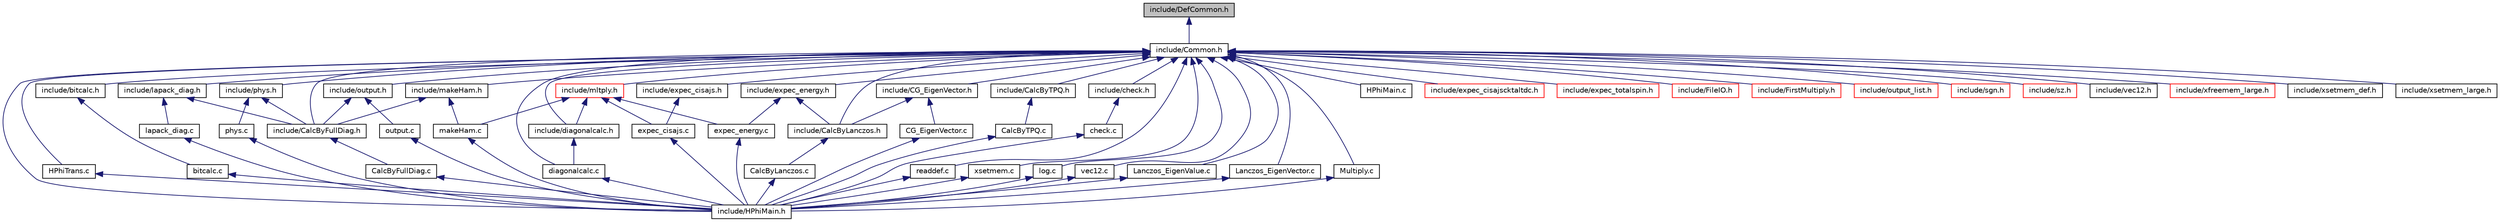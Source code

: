 digraph "include/DefCommon.h"
{
 // INTERACTIVE_SVG=YES
  edge [fontname="Helvetica",fontsize="10",labelfontname="Helvetica",labelfontsize="10"];
  node [fontname="Helvetica",fontsize="10",shape=record];
  Node1 [label="include/DefCommon.h",height=0.2,width=0.4,color="black", fillcolor="grey75", style="filled", fontcolor="black"];
  Node1 -> Node2 [dir="back",color="midnightblue",fontsize="10",style="solid",fontname="Helvetica"];
  Node2 [label="include/Common.h",height=0.2,width=0.4,color="black", fillcolor="white", style="filled",URL="$_common_8h.html"];
  Node2 -> Node3 [dir="back",color="midnightblue",fontsize="10",style="solid",fontname="Helvetica"];
  Node3 [label="diagonalcalc.c",height=0.2,width=0.4,color="black", fillcolor="white", style="filled",URL="$diagonalcalc_8c.html"];
  Node3 -> Node4 [dir="back",color="midnightblue",fontsize="10",style="solid",fontname="Helvetica"];
  Node4 [label="include/HPhiMain.h",height=0.2,width=0.4,color="black", fillcolor="white", style="filled",URL="$_h_phi_main_8h.html"];
  Node2 -> Node5 [dir="back",color="midnightblue",fontsize="10",style="solid",fontname="Helvetica"];
  Node5 [label="HPhiMain.c",height=0.2,width=0.4,color="black", fillcolor="white", style="filled",URL="$_h_phi_main_8c.html"];
  Node2 -> Node6 [dir="back",color="midnightblue",fontsize="10",style="solid",fontname="Helvetica"];
  Node6 [label="HPhiTrans.c",height=0.2,width=0.4,color="black", fillcolor="white", style="filled",URL="$_h_phi_trans_8c.html"];
  Node6 -> Node4 [dir="back",color="midnightblue",fontsize="10",style="solid",fontname="Helvetica"];
  Node2 -> Node7 [dir="back",color="midnightblue",fontsize="10",style="solid",fontname="Helvetica"];
  Node7 [label="include/bitcalc.h",height=0.2,width=0.4,color="black", fillcolor="white", style="filled",URL="$bitcalc_8h.html"];
  Node7 -> Node8 [dir="back",color="midnightblue",fontsize="10",style="solid",fontname="Helvetica"];
  Node8 [label="bitcalc.c",height=0.2,width=0.4,color="black", fillcolor="white", style="filled",URL="$bitcalc_8c.html"];
  Node8 -> Node4 [dir="back",color="midnightblue",fontsize="10",style="solid",fontname="Helvetica"];
  Node2 -> Node9 [dir="back",color="midnightblue",fontsize="10",style="solid",fontname="Helvetica"];
  Node9 [label="include/CalcByFullDiag.h",height=0.2,width=0.4,color="black", fillcolor="white", style="filled",URL="$_calc_by_full_diag_8h.html"];
  Node9 -> Node10 [dir="back",color="midnightblue",fontsize="10",style="solid",fontname="Helvetica"];
  Node10 [label="CalcByFullDiag.c",height=0.2,width=0.4,color="black", fillcolor="white", style="filled",URL="$_calc_by_full_diag_8c.html"];
  Node10 -> Node4 [dir="back",color="midnightblue",fontsize="10",style="solid",fontname="Helvetica"];
  Node2 -> Node11 [dir="back",color="midnightblue",fontsize="10",style="solid",fontname="Helvetica"];
  Node11 [label="include/makeHam.h",height=0.2,width=0.4,color="black", fillcolor="white", style="filled",URL="$make_ham_8h.html"];
  Node11 -> Node9 [dir="back",color="midnightblue",fontsize="10",style="solid",fontname="Helvetica"];
  Node11 -> Node12 [dir="back",color="midnightblue",fontsize="10",style="solid",fontname="Helvetica"];
  Node12 [label="makeHam.c",height=0.2,width=0.4,color="black", fillcolor="white", style="filled",URL="$make_ham_8c.html"];
  Node12 -> Node4 [dir="back",color="midnightblue",fontsize="10",style="solid",fontname="Helvetica"];
  Node2 -> Node13 [dir="back",color="midnightblue",fontsize="10",style="solid",fontname="Helvetica"];
  Node13 [label="include/lapack_diag.h",height=0.2,width=0.4,color="black", fillcolor="white", style="filled",URL="$lapack__diag_8h.html"];
  Node13 -> Node9 [dir="back",color="midnightblue",fontsize="10",style="solid",fontname="Helvetica"];
  Node13 -> Node14 [dir="back",color="midnightblue",fontsize="10",style="solid",fontname="Helvetica"];
  Node14 [label="lapack_diag.c",height=0.2,width=0.4,color="black", fillcolor="white", style="filled",URL="$lapack__diag_8c.html"];
  Node14 -> Node4 [dir="back",color="midnightblue",fontsize="10",style="solid",fontname="Helvetica"];
  Node2 -> Node15 [dir="back",color="midnightblue",fontsize="10",style="solid",fontname="Helvetica"];
  Node15 [label="include/phys.h",height=0.2,width=0.4,color="black", fillcolor="white", style="filled",URL="$phys_8h.html"];
  Node15 -> Node9 [dir="back",color="midnightblue",fontsize="10",style="solid",fontname="Helvetica"];
  Node15 -> Node16 [dir="back",color="midnightblue",fontsize="10",style="solid",fontname="Helvetica"];
  Node16 [label="phys.c",height=0.2,width=0.4,color="black", fillcolor="white", style="filled",URL="$phys_8c.html"];
  Node16 -> Node4 [dir="back",color="midnightblue",fontsize="10",style="solid",fontname="Helvetica"];
  Node2 -> Node17 [dir="back",color="midnightblue",fontsize="10",style="solid",fontname="Helvetica"];
  Node17 [label="include/output.h",height=0.2,width=0.4,color="black", fillcolor="white", style="filled",URL="$output_8h.html"];
  Node17 -> Node9 [dir="back",color="midnightblue",fontsize="10",style="solid",fontname="Helvetica"];
  Node17 -> Node18 [dir="back",color="midnightblue",fontsize="10",style="solid",fontname="Helvetica"];
  Node18 [label="output.c",height=0.2,width=0.4,color="black", fillcolor="white", style="filled",URL="$output_8c.html"];
  Node18 -> Node4 [dir="back",color="midnightblue",fontsize="10",style="solid",fontname="Helvetica"];
  Node2 -> Node19 [dir="back",color="midnightblue",fontsize="10",style="solid",fontname="Helvetica"];
  Node19 [label="include/CalcByLanczos.h",height=0.2,width=0.4,color="black", fillcolor="white", style="filled",URL="$_calc_by_lanczos_8h.html"];
  Node19 -> Node20 [dir="back",color="midnightblue",fontsize="10",style="solid",fontname="Helvetica"];
  Node20 [label="CalcByLanczos.c",height=0.2,width=0.4,color="black", fillcolor="white", style="filled",URL="$_calc_by_lanczos_8c.html"];
  Node20 -> Node4 [dir="back",color="midnightblue",fontsize="10",style="solid",fontname="Helvetica"];
  Node2 -> Node21 [dir="back",color="midnightblue",fontsize="10",style="solid",fontname="Helvetica"];
  Node21 [label="include/CG_EigenVector.h",height=0.2,width=0.4,color="black", fillcolor="white", style="filled",URL="$_c_g___eigen_vector_8h.html"];
  Node21 -> Node22 [dir="back",color="midnightblue",fontsize="10",style="solid",fontname="Helvetica"];
  Node22 [label="CG_EigenVector.c",height=0.2,width=0.4,color="black", fillcolor="white", style="filled",URL="$_c_g___eigen_vector_8c.html"];
  Node22 -> Node4 [dir="back",color="midnightblue",fontsize="10",style="solid",fontname="Helvetica"];
  Node21 -> Node19 [dir="back",color="midnightblue",fontsize="10",style="solid",fontname="Helvetica"];
  Node2 -> Node23 [dir="back",color="midnightblue",fontsize="10",style="solid",fontname="Helvetica"];
  Node23 [label="include/expec_energy.h",height=0.2,width=0.4,color="black", fillcolor="white", style="filled",URL="$expec__energy_8h.html"];
  Node23 -> Node24 [dir="back",color="midnightblue",fontsize="10",style="solid",fontname="Helvetica"];
  Node24 [label="expec_energy.c",height=0.2,width=0.4,color="black", fillcolor="white", style="filled",URL="$expec__energy_8c.html"];
  Node24 -> Node4 [dir="back",color="midnightblue",fontsize="10",style="solid",fontname="Helvetica"];
  Node23 -> Node19 [dir="back",color="midnightblue",fontsize="10",style="solid",fontname="Helvetica"];
  Node2 -> Node25 [dir="back",color="midnightblue",fontsize="10",style="solid",fontname="Helvetica"];
  Node25 [label="include/CalcByTPQ.h",height=0.2,width=0.4,color="black", fillcolor="white", style="filled",URL="$_calc_by_t_p_q_8h.html"];
  Node25 -> Node26 [dir="back",color="midnightblue",fontsize="10",style="solid",fontname="Helvetica"];
  Node26 [label="CalcByTPQ.c",height=0.2,width=0.4,color="black", fillcolor="white", style="filled",URL="$_calc_by_t_p_q_8c.html"];
  Node26 -> Node4 [dir="back",color="midnightblue",fontsize="10",style="solid",fontname="Helvetica"];
  Node2 -> Node27 [dir="back",color="midnightblue",fontsize="10",style="solid",fontname="Helvetica"];
  Node27 [label="include/check.h",height=0.2,width=0.4,color="black", fillcolor="white", style="filled",URL="$check_8h.html"];
  Node27 -> Node28 [dir="back",color="midnightblue",fontsize="10",style="solid",fontname="Helvetica"];
  Node28 [label="check.c",height=0.2,width=0.4,color="black", fillcolor="white", style="filled",URL="$check_8c.html"];
  Node28 -> Node4 [dir="back",color="midnightblue",fontsize="10",style="solid",fontname="Helvetica"];
  Node2 -> Node29 [dir="back",color="midnightblue",fontsize="10",style="solid",fontname="Helvetica"];
  Node29 [label="include/mltply.h",height=0.2,width=0.4,color="red", fillcolor="white", style="filled",URL="$mltply_8h.html"];
  Node29 -> Node30 [dir="back",color="midnightblue",fontsize="10",style="solid",fontname="Helvetica"];
  Node30 [label="expec_cisajs.c",height=0.2,width=0.4,color="black", fillcolor="white", style="filled",URL="$expec__cisajs_8c.html"];
  Node30 -> Node4 [dir="back",color="midnightblue",fontsize="10",style="solid",fontname="Helvetica"];
  Node29 -> Node24 [dir="back",color="midnightblue",fontsize="10",style="solid",fontname="Helvetica"];
  Node29 -> Node31 [dir="back",color="midnightblue",fontsize="10",style="solid",fontname="Helvetica"];
  Node31 [label="include/diagonalcalc.h",height=0.2,width=0.4,color="black", fillcolor="white", style="filled",URL="$diagonalcalc_8h.html"];
  Node31 -> Node3 [dir="back",color="midnightblue",fontsize="10",style="solid",fontname="Helvetica"];
  Node29 -> Node12 [dir="back",color="midnightblue",fontsize="10",style="solid",fontname="Helvetica"];
  Node2 -> Node31 [dir="back",color="midnightblue",fontsize="10",style="solid",fontname="Helvetica"];
  Node2 -> Node32 [dir="back",color="midnightblue",fontsize="10",style="solid",fontname="Helvetica"];
  Node32 [label="include/expec_cisajs.h",height=0.2,width=0.4,color="black", fillcolor="white", style="filled",URL="$expec__cisajs_8h.html"];
  Node32 -> Node30 [dir="back",color="midnightblue",fontsize="10",style="solid",fontname="Helvetica"];
  Node2 -> Node33 [dir="back",color="midnightblue",fontsize="10",style="solid",fontname="Helvetica"];
  Node33 [label="include/expec_cisajscktaltdc.h",height=0.2,width=0.4,color="red", fillcolor="white", style="filled",URL="$expec__cisajscktaltdc_8h.html"];
  Node2 -> Node34 [dir="back",color="midnightblue",fontsize="10",style="solid",fontname="Helvetica"];
  Node34 [label="include/expec_totalspin.h",height=0.2,width=0.4,color="red", fillcolor="white", style="filled",URL="$expec__totalspin_8h.html"];
  Node2 -> Node35 [dir="back",color="midnightblue",fontsize="10",style="solid",fontname="Helvetica"];
  Node35 [label="include/FileIO.h",height=0.2,width=0.4,color="red", fillcolor="white", style="filled",URL="$_file_i_o_8h.html"];
  Node2 -> Node36 [dir="back",color="midnightblue",fontsize="10",style="solid",fontname="Helvetica"];
  Node36 [label="include/FirstMultiply.h",height=0.2,width=0.4,color="red", fillcolor="white", style="filled",URL="$_first_multiply_8h.html"];
  Node2 -> Node4 [dir="back",color="midnightblue",fontsize="10",style="solid",fontname="Helvetica"];
  Node2 -> Node37 [dir="back",color="midnightblue",fontsize="10",style="solid",fontname="Helvetica"];
  Node37 [label="readdef.c",height=0.2,width=0.4,color="black", fillcolor="white", style="filled",URL="$readdef_8c.html"];
  Node37 -> Node4 [dir="back",color="midnightblue",fontsize="10",style="solid",fontname="Helvetica"];
  Node2 -> Node38 [dir="back",color="midnightblue",fontsize="10",style="solid",fontname="Helvetica"];
  Node38 [label="xsetmem.c",height=0.2,width=0.4,color="black", fillcolor="white", style="filled",URL="$xsetmem_8c.html"];
  Node38 -> Node4 [dir="back",color="midnightblue",fontsize="10",style="solid",fontname="Helvetica"];
  Node2 -> Node39 [dir="back",color="midnightblue",fontsize="10",style="solid",fontname="Helvetica"];
  Node39 [label="log.c",height=0.2,width=0.4,color="black", fillcolor="white", style="filled",URL="$log_8c.html"];
  Node39 -> Node4 [dir="back",color="midnightblue",fontsize="10",style="solid",fontname="Helvetica"];
  Node2 -> Node40 [dir="back",color="midnightblue",fontsize="10",style="solid",fontname="Helvetica"];
  Node40 [label="vec12.c",height=0.2,width=0.4,color="black", fillcolor="white", style="filled",URL="$vec12_8c.html"];
  Node40 -> Node4 [dir="back",color="midnightblue",fontsize="10",style="solid",fontname="Helvetica"];
  Node2 -> Node41 [dir="back",color="midnightblue",fontsize="10",style="solid",fontname="Helvetica"];
  Node41 [label="Lanczos_EigenValue.c",height=0.2,width=0.4,color="black", fillcolor="white", style="filled",URL="$_lanczos___eigen_value_8c.html"];
  Node41 -> Node4 [dir="back",color="midnightblue",fontsize="10",style="solid",fontname="Helvetica"];
  Node2 -> Node42 [dir="back",color="midnightblue",fontsize="10",style="solid",fontname="Helvetica"];
  Node42 [label="Lanczos_EigenVector.c",height=0.2,width=0.4,color="black", fillcolor="white", style="filled",URL="$_lanczos___eigen_vector_8c.html"];
  Node42 -> Node4 [dir="back",color="midnightblue",fontsize="10",style="solid",fontname="Helvetica"];
  Node2 -> Node43 [dir="back",color="midnightblue",fontsize="10",style="solid",fontname="Helvetica"];
  Node43 [label="Multiply.c",height=0.2,width=0.4,color="black", fillcolor="white", style="filled",URL="$_multiply_8c.html"];
  Node43 -> Node4 [dir="back",color="midnightblue",fontsize="10",style="solid",fontname="Helvetica"];
  Node2 -> Node44 [dir="back",color="midnightblue",fontsize="10",style="solid",fontname="Helvetica"];
  Node44 [label="include/output_list.h",height=0.2,width=0.4,color="red", fillcolor="white", style="filled",URL="$output__list_8h.html"];
  Node2 -> Node45 [dir="back",color="midnightblue",fontsize="10",style="solid",fontname="Helvetica"];
  Node45 [label="include/sgn.h",height=0.2,width=0.4,color="red", fillcolor="white", style="filled",URL="$sgn_8h.html"];
  Node2 -> Node46 [dir="back",color="midnightblue",fontsize="10",style="solid",fontname="Helvetica"];
  Node46 [label="include/sz.h",height=0.2,width=0.4,color="red", fillcolor="white", style="filled",URL="$sz_8h.html"];
  Node2 -> Node47 [dir="back",color="midnightblue",fontsize="10",style="solid",fontname="Helvetica"];
  Node47 [label="include/vec12.h",height=0.2,width=0.4,color="black", fillcolor="white", style="filled",URL="$vec12_8h.html"];
  Node2 -> Node48 [dir="back",color="midnightblue",fontsize="10",style="solid",fontname="Helvetica"];
  Node48 [label="include/xfreemem_large.h",height=0.2,width=0.4,color="red", fillcolor="white", style="filled",URL="$xfreemem__large_8h.html"];
  Node2 -> Node49 [dir="back",color="midnightblue",fontsize="10",style="solid",fontname="Helvetica"];
  Node49 [label="include/xsetmem_def.h",height=0.2,width=0.4,color="black", fillcolor="white", style="filled",URL="$xsetmem__def_8h.html"];
  Node2 -> Node50 [dir="back",color="midnightblue",fontsize="10",style="solid",fontname="Helvetica"];
  Node50 [label="include/xsetmem_large.h",height=0.2,width=0.4,color="black", fillcolor="white", style="filled",URL="$xsetmem__large_8h.html"];
}
